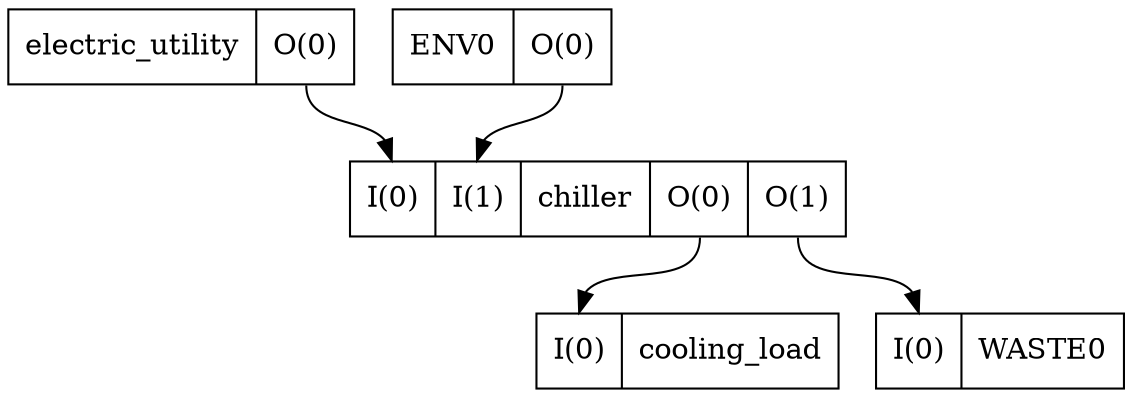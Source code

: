 digraph  {
  node [shape=record];
  "ENV0" [shape=record,label="<name> ENV0|<O0> O(0)"];
  "WASTE0" [shape=record,label="<I0> I(0)|<name> WASTE0"];
  "chiller" [shape=record,label="<I0> I(0)|<I1> I(1)|<name> chiller|<O0> O(0)|<O1> O(1)"];
  "cooling_load" [shape=record,label="<I0> I(0)|<name> cooling_load"];
  "electric_utility" [shape=record,label="<name> electric_utility|<O0> O(0)"];
  "chiller":O1:s -> "WASTE0":I0:n;
  "ENV0":O0:s -> "chiller":I1:n;
  "electric_utility":O0:s -> "chiller":I0:n;
  "chiller":O0:s -> "cooling_load":I0:n;
}
